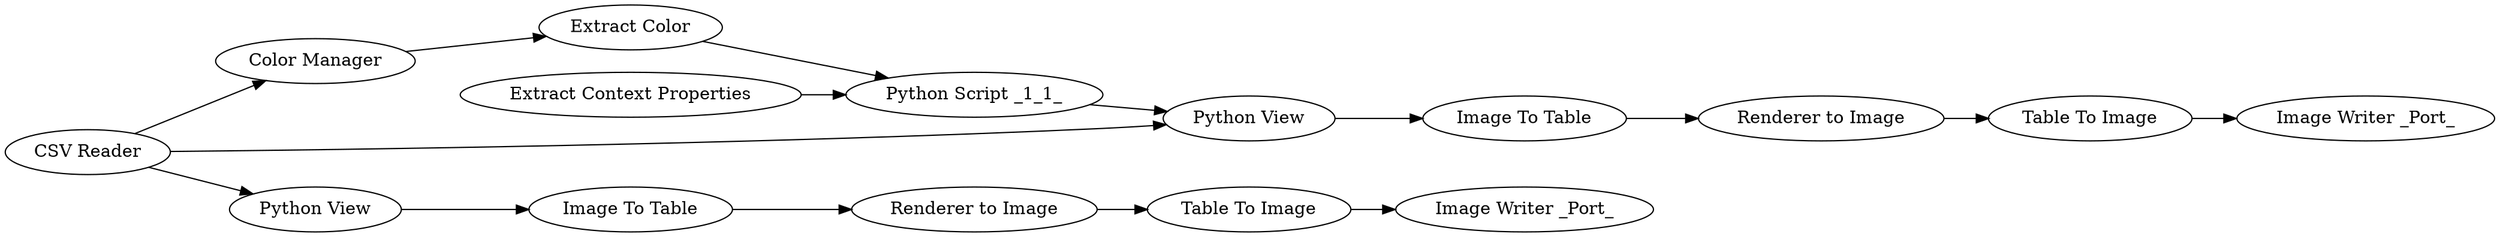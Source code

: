 digraph {
	"-431587717238289228_25" [label="CSV Reader"]
	"-431587717238289228_261" [label="Renderer to Image"]
	"-431587717238289228_24" [label="Extract Color"]
	"-431587717238289228_262" [label="Image Writer _Port_"]
	"-431587717238289228_7" [label="Color Manager"]
	"-431587717238289228_2" [label="Python Script _1_1_"]
	"-431587717238289228_260" [label="Table To Image"]
	"-431587717238289228_4" [label="Extract Context Properties"]
	"-431587717238289228_263" [label="Python View"]
	"-431587717238289228_257" [label="Image To Table"]
	"-431587717238289228_256" [label="Table To Image"]
	"-431587717238289228_258" [label="Python View"]
	"-431587717238289228_255" [label="Renderer to Image"]
	"-431587717238289228_254" [label="Image Writer _Port_"]
	"-431587717238289228_259" [label="Image To Table"]
	"-431587717238289228_259" -> "-431587717238289228_261"
	"-431587717238289228_2" -> "-431587717238289228_263"
	"-431587717238289228_260" -> "-431587717238289228_262"
	"-431587717238289228_24" -> "-431587717238289228_2"
	"-431587717238289228_7" -> "-431587717238289228_24"
	"-431587717238289228_258" -> "-431587717238289228_257"
	"-431587717238289228_256" -> "-431587717238289228_254"
	"-431587717238289228_25" -> "-431587717238289228_258"
	"-431587717238289228_257" -> "-431587717238289228_255"
	"-431587717238289228_261" -> "-431587717238289228_260"
	"-431587717238289228_25" -> "-431587717238289228_263"
	"-431587717238289228_263" -> "-431587717238289228_259"
	"-431587717238289228_4" -> "-431587717238289228_2"
	"-431587717238289228_255" -> "-431587717238289228_256"
	"-431587717238289228_25" -> "-431587717238289228_7"
	rankdir=LR
}
